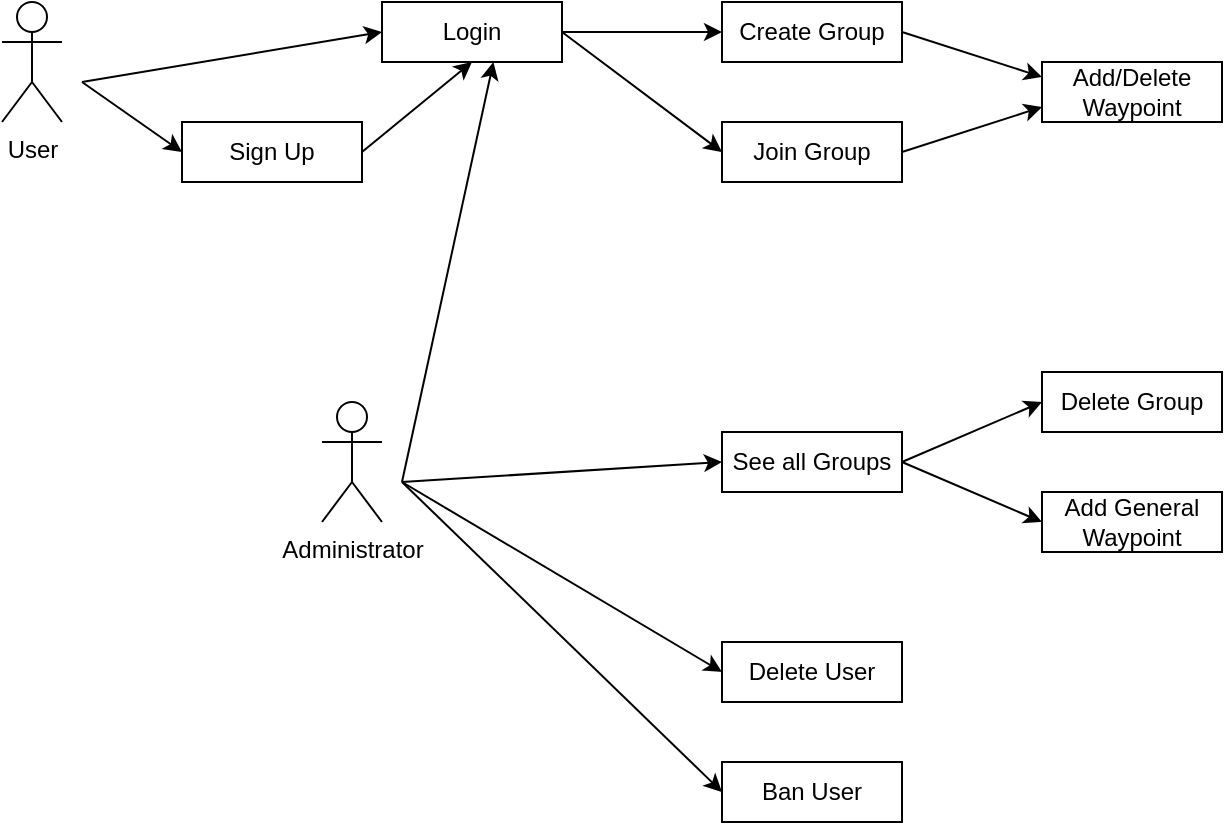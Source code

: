 <mxfile version="15.5.9" type="google"><diagram id="9UJA6q744Ce9mIeALYiV" name="Page-1"><mxGraphModel dx="865" dy="449" grid="1" gridSize="10" guides="1" tooltips="1" connect="1" arrows="1" fold="1" page="1" pageScale="1" pageWidth="850" pageHeight="1100" math="0" shadow="0"><root><mxCell id="0"/><mxCell id="1" parent="0"/><mxCell id="nTHQa48RFjxPSYhUCSY8-2" value="User" style="shape=umlActor;verticalLabelPosition=bottom;verticalAlign=top;html=1;outlineConnect=0;" vertex="1" parent="1"><mxGeometry x="80" y="50" width="30" height="60" as="geometry"/></mxCell><mxCell id="nTHQa48RFjxPSYhUCSY8-4" value="Login" style="rounded=0;whiteSpace=wrap;html=1;" vertex="1" parent="1"><mxGeometry x="270" y="50" width="90" height="30" as="geometry"/></mxCell><mxCell id="nTHQa48RFjxPSYhUCSY8-6" value="Sign Up" style="rounded=0;whiteSpace=wrap;html=1;" vertex="1" parent="1"><mxGeometry x="170" y="110" width="90" height="30" as="geometry"/></mxCell><mxCell id="nTHQa48RFjxPSYhUCSY8-8" value="" style="endArrow=classic;html=1;rounded=0;entryX=0;entryY=0.5;entryDx=0;entryDy=0;" edge="1" parent="1" target="nTHQa48RFjxPSYhUCSY8-4"><mxGeometry width="50" height="50" relative="1" as="geometry"><mxPoint x="120" y="90" as="sourcePoint"/><mxPoint x="170" y="40" as="targetPoint"/></mxGeometry></mxCell><mxCell id="nTHQa48RFjxPSYhUCSY8-10" value="" style="endArrow=classic;html=1;rounded=0;entryX=0;entryY=0.5;entryDx=0;entryDy=0;" edge="1" parent="1" target="nTHQa48RFjxPSYhUCSY8-6"><mxGeometry width="50" height="50" relative="1" as="geometry"><mxPoint x="120" y="90" as="sourcePoint"/><mxPoint x="170" y="40" as="targetPoint"/></mxGeometry></mxCell><mxCell id="nTHQa48RFjxPSYhUCSY8-11" value="" style="endArrow=classic;html=1;rounded=0;entryX=0.5;entryY=1;entryDx=0;entryDy=0;exitX=1;exitY=0.5;exitDx=0;exitDy=0;" edge="1" parent="1" source="nTHQa48RFjxPSYhUCSY8-6" target="nTHQa48RFjxPSYhUCSY8-4"><mxGeometry width="50" height="50" relative="1" as="geometry"><mxPoint x="260" y="130" as="sourcePoint"/><mxPoint x="310" y="165" as="targetPoint"/></mxGeometry></mxCell><mxCell id="nTHQa48RFjxPSYhUCSY8-12" value="Create Group" style="rounded=0;whiteSpace=wrap;html=1;" vertex="1" parent="1"><mxGeometry x="440" y="50" width="90" height="30" as="geometry"/></mxCell><mxCell id="nTHQa48RFjxPSYhUCSY8-13" value="Join Group" style="rounded=0;whiteSpace=wrap;html=1;" vertex="1" parent="1"><mxGeometry x="440" y="110" width="90" height="30" as="geometry"/></mxCell><mxCell id="nTHQa48RFjxPSYhUCSY8-14" value="" style="endArrow=classic;html=1;rounded=0;entryX=0;entryY=0.5;entryDx=0;entryDy=0;exitX=1;exitY=0.5;exitDx=0;exitDy=0;" edge="1" parent="1" source="nTHQa48RFjxPSYhUCSY8-4" target="nTHQa48RFjxPSYhUCSY8-12"><mxGeometry width="50" height="50" relative="1" as="geometry"><mxPoint x="360" y="70" as="sourcePoint"/><mxPoint x="410" y="20" as="targetPoint"/></mxGeometry></mxCell><mxCell id="nTHQa48RFjxPSYhUCSY8-15" value="" style="endArrow=classic;html=1;rounded=0;exitX=1;exitY=0.5;exitDx=0;exitDy=0;" edge="1" parent="1" source="nTHQa48RFjxPSYhUCSY8-4"><mxGeometry width="50" height="50" relative="1" as="geometry"><mxPoint x="360" y="124.58" as="sourcePoint"/><mxPoint x="440" y="125" as="targetPoint"/></mxGeometry></mxCell><mxCell id="nTHQa48RFjxPSYhUCSY8-16" value="Add/Delete Waypoint" style="rounded=0;whiteSpace=wrap;html=1;" vertex="1" parent="1"><mxGeometry x="600" y="80" width="90" height="30" as="geometry"/></mxCell><mxCell id="nTHQa48RFjxPSYhUCSY8-17" value="" style="endArrow=classic;html=1;rounded=0;exitX=1;exitY=0.5;exitDx=0;exitDy=0;entryX=0;entryY=0.25;entryDx=0;entryDy=0;" edge="1" parent="1" source="nTHQa48RFjxPSYhUCSY8-12" target="nTHQa48RFjxPSYhUCSY8-16"><mxGeometry width="50" height="50" relative="1" as="geometry"><mxPoint x="540" y="70" as="sourcePoint"/><mxPoint x="600" y="95" as="targetPoint"/></mxGeometry></mxCell><mxCell id="nTHQa48RFjxPSYhUCSY8-18" value="" style="endArrow=classic;html=1;rounded=0;entryX=0;entryY=0.75;entryDx=0;entryDy=0;exitX=1;exitY=0.5;exitDx=0;exitDy=0;" edge="1" parent="1" source="nTHQa48RFjxPSYhUCSY8-13" target="nTHQa48RFjxPSYhUCSY8-16"><mxGeometry width="50" height="50" relative="1" as="geometry"><mxPoint x="490" y="230" as="sourcePoint"/><mxPoint x="540" y="180" as="targetPoint"/></mxGeometry></mxCell><mxCell id="nTHQa48RFjxPSYhUCSY8-19" value="Administrator" style="shape=umlActor;verticalLabelPosition=bottom;verticalAlign=top;html=1;outlineConnect=0;" vertex="1" parent="1"><mxGeometry x="240" y="250" width="30" height="60" as="geometry"/></mxCell><mxCell id="nTHQa48RFjxPSYhUCSY8-23" value="" style="endArrow=classic;html=1;rounded=0;entryX=0.619;entryY=1;entryDx=0;entryDy=0;entryPerimeter=0;" edge="1" parent="1" target="nTHQa48RFjxPSYhUCSY8-4"><mxGeometry width="50" height="50" relative="1" as="geometry"><mxPoint x="280" y="290" as="sourcePoint"/><mxPoint x="170" y="210" as="targetPoint"/><Array as="points"/></mxGeometry></mxCell><mxCell id="nTHQa48RFjxPSYhUCSY8-25" value="See all Groups" style="rounded=0;whiteSpace=wrap;html=1;" vertex="1" parent="1"><mxGeometry x="440" y="265" width="90" height="30" as="geometry"/></mxCell><mxCell id="nTHQa48RFjxPSYhUCSY8-26" value="" style="endArrow=classic;html=1;rounded=0;entryX=0;entryY=0.5;entryDx=0;entryDy=0;" edge="1" parent="1" target="nTHQa48RFjxPSYhUCSY8-25"><mxGeometry width="50" height="50" relative="1" as="geometry"><mxPoint x="280" y="290" as="sourcePoint"/><mxPoint x="450" y="180" as="targetPoint"/></mxGeometry></mxCell><mxCell id="nTHQa48RFjxPSYhUCSY8-27" value="Delete Group" style="rounded=0;whiteSpace=wrap;html=1;" vertex="1" parent="1"><mxGeometry x="600" y="235" width="90" height="30" as="geometry"/></mxCell><mxCell id="nTHQa48RFjxPSYhUCSY8-28" value="Add General Waypoint" style="rounded=0;whiteSpace=wrap;html=1;" vertex="1" parent="1"><mxGeometry x="600" y="295" width="90" height="30" as="geometry"/></mxCell><mxCell id="nTHQa48RFjxPSYhUCSY8-29" value="" style="endArrow=classic;html=1;rounded=0;entryX=0;entryY=0.5;entryDx=0;entryDy=0;" edge="1" parent="1" target="nTHQa48RFjxPSYhUCSY8-27"><mxGeometry width="50" height="50" relative="1" as="geometry"><mxPoint x="530" y="280" as="sourcePoint"/><mxPoint x="580" y="230" as="targetPoint"/></mxGeometry></mxCell><mxCell id="nTHQa48RFjxPSYhUCSY8-30" value="" style="endArrow=classic;html=1;rounded=0;entryX=0;entryY=0.5;entryDx=0;entryDy=0;exitX=1;exitY=0.5;exitDx=0;exitDy=0;" edge="1" parent="1" source="nTHQa48RFjxPSYhUCSY8-25" target="nTHQa48RFjxPSYhUCSY8-28"><mxGeometry width="50" height="50" relative="1" as="geometry"><mxPoint x="540" y="290" as="sourcePoint"/><mxPoint x="610" y="260" as="targetPoint"/></mxGeometry></mxCell><mxCell id="nTHQa48RFjxPSYhUCSY8-31" value="Delete User" style="rounded=0;whiteSpace=wrap;html=1;" vertex="1" parent="1"><mxGeometry x="440" y="370" width="90" height="30" as="geometry"/></mxCell><mxCell id="nTHQa48RFjxPSYhUCSY8-32" value="" style="endArrow=classic;html=1;rounded=0;entryX=0;entryY=0.5;entryDx=0;entryDy=0;" edge="1" parent="1" target="nTHQa48RFjxPSYhUCSY8-31"><mxGeometry width="50" height="50" relative="1" as="geometry"><mxPoint x="280" y="290" as="sourcePoint"/><mxPoint x="450" y="270" as="targetPoint"/></mxGeometry></mxCell><mxCell id="nTHQa48RFjxPSYhUCSY8-33" value="Ban User" style="rounded=0;whiteSpace=wrap;html=1;" vertex="1" parent="1"><mxGeometry x="440" y="430" width="90" height="30" as="geometry"/></mxCell><mxCell id="nTHQa48RFjxPSYhUCSY8-34" value="" style="endArrow=classic;html=1;rounded=0;entryX=0;entryY=0.5;entryDx=0;entryDy=0;" edge="1" parent="1" target="nTHQa48RFjxPSYhUCSY8-33"><mxGeometry width="50" height="50" relative="1" as="geometry"><mxPoint x="280" y="290" as="sourcePoint"/><mxPoint x="450" y="270" as="targetPoint"/></mxGeometry></mxCell></root></mxGraphModel></diagram></mxfile>